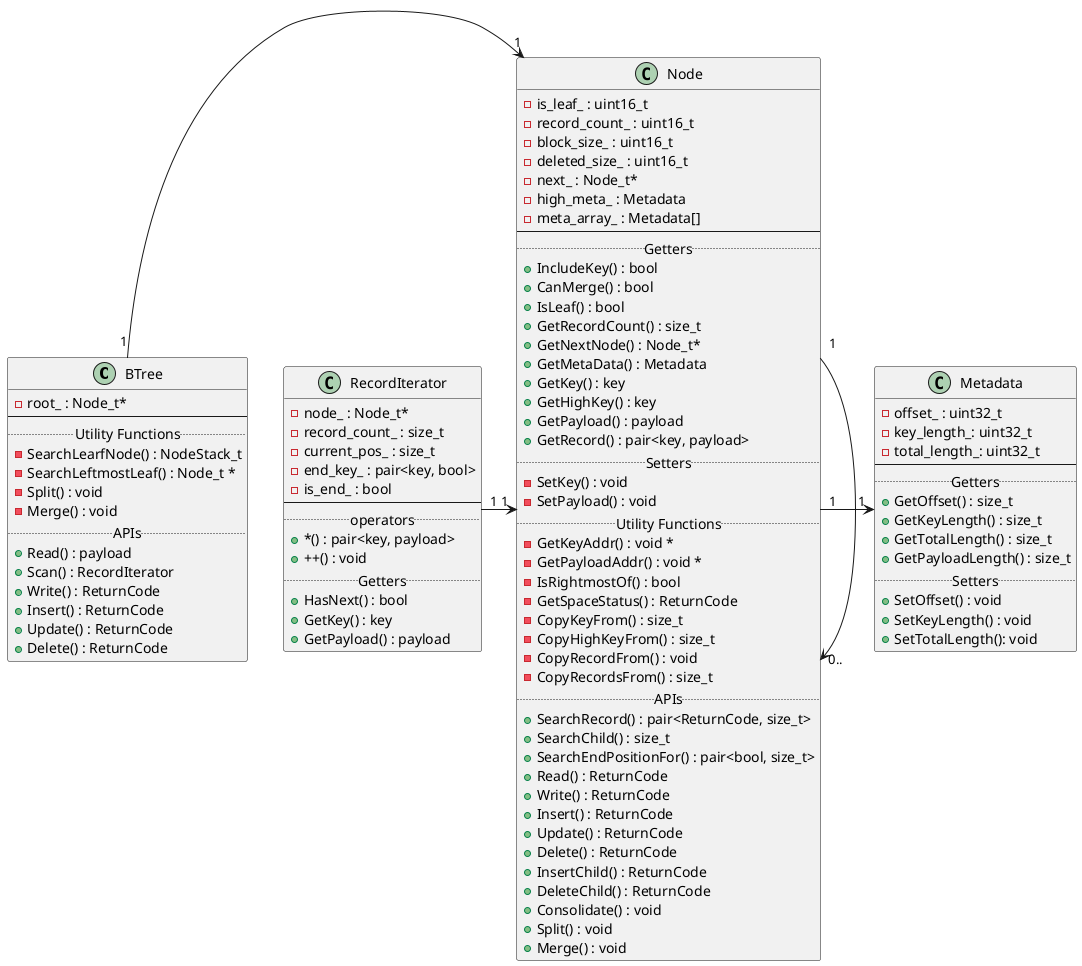 @startuml

class BTree{
  -root_ : Node_t*
--
.. Utility Functions ..
  -SearchLearfNode() : NodeStack_t
  -SearchLeftmostLeaf() : Node_t *
  -Split() : void
  -Merge() : void
.. APIs ..
  +Read() : payload
  +Scan() : RecordIterator
  +Write() : ReturnCode
  +Insert() : ReturnCode
  +Update() : ReturnCode
  +Delete() : ReturnCode
}

class Node{
  -is_leaf_ : uint16_t
  -record_count_ : uint16_t
  -block_size_ : uint16_t
  -deleted_size_ : uint16_t
  -next_ : Node_t*
  -high_meta_ : Metadata
  -meta_array_ : Metadata[]
--
.. Getters ..
  +IncludeKey() : bool
  +CanMerge() : bool
  +IsLeaf() : bool
  +GetRecordCount() : size_t
  +GetNextNode() : Node_t*
  +GetMetaData() : Metadata
  +GetKey() : key
  +GetHighKey() : key
  +GetPayload() : payload
  +GetRecord() : pair<key, payload>
.. Setters ..
  -SetKey() : void
  -SetPayload() : void
.. Utility Functions ..
  -GetKeyAddr() : void *
  -GetPayloadAddr() : void *
  -IsRightmostOf() : bool
  -GetSpaceStatus() : ReturnCode
  -CopyKeyFrom() : size_t
  -CopyHighKeyFrom() : size_t
  -CopyRecordFrom() : void
  -CopyRecordsFrom() : size_t
.. APIs ..
  +SearchRecord() : pair<ReturnCode, size_t>
  +SearchChild() : size_t
  +SearchEndPositionFor() : pair<bool, size_t>
  +Read() : ReturnCode
  +Write() : ReturnCode
  +Insert() : ReturnCode
  +Update() : ReturnCode
  +Delete() : ReturnCode
  +InsertChild() : ReturnCode
  +DeleteChild() : ReturnCode
  +Consolidate() : void
  +Split() : void
  +Merge() : void
}

class Metadata{
  -offset_ : uint32_t
  -key_length_: uint32_t
  -total_length_: uint32_t
--
.. Getters ..
  +GetOffset() : size_t
  +GetKeyLength() : size_t
  +GetTotalLength() : size_t
  +GetPayloadLength() : size_t
.. Setters ..
  +SetOffset() : void
  +SetKeyLength() : void
  +SetTotalLength(): void
}

class RecordIterator{
  -node_ : Node_t*
  -record_count_ : size_t
  -current_pos_ : size_t
  -end_key_ : pair<key, bool>
  -is_end_ : bool
--
.. operators ..
  + *() : pair<key, payload>
  + ++() : void
.. Getters ..
  +HasNext() : bool
  +GetKey() : key
  +GetPayload() : payload
}

BTree "1" -> "1" Node
Node "1" -> "1" Metadata
Node "1" -> "0.." Node
RecordIterator "1" -> "1" Node

@enduml

